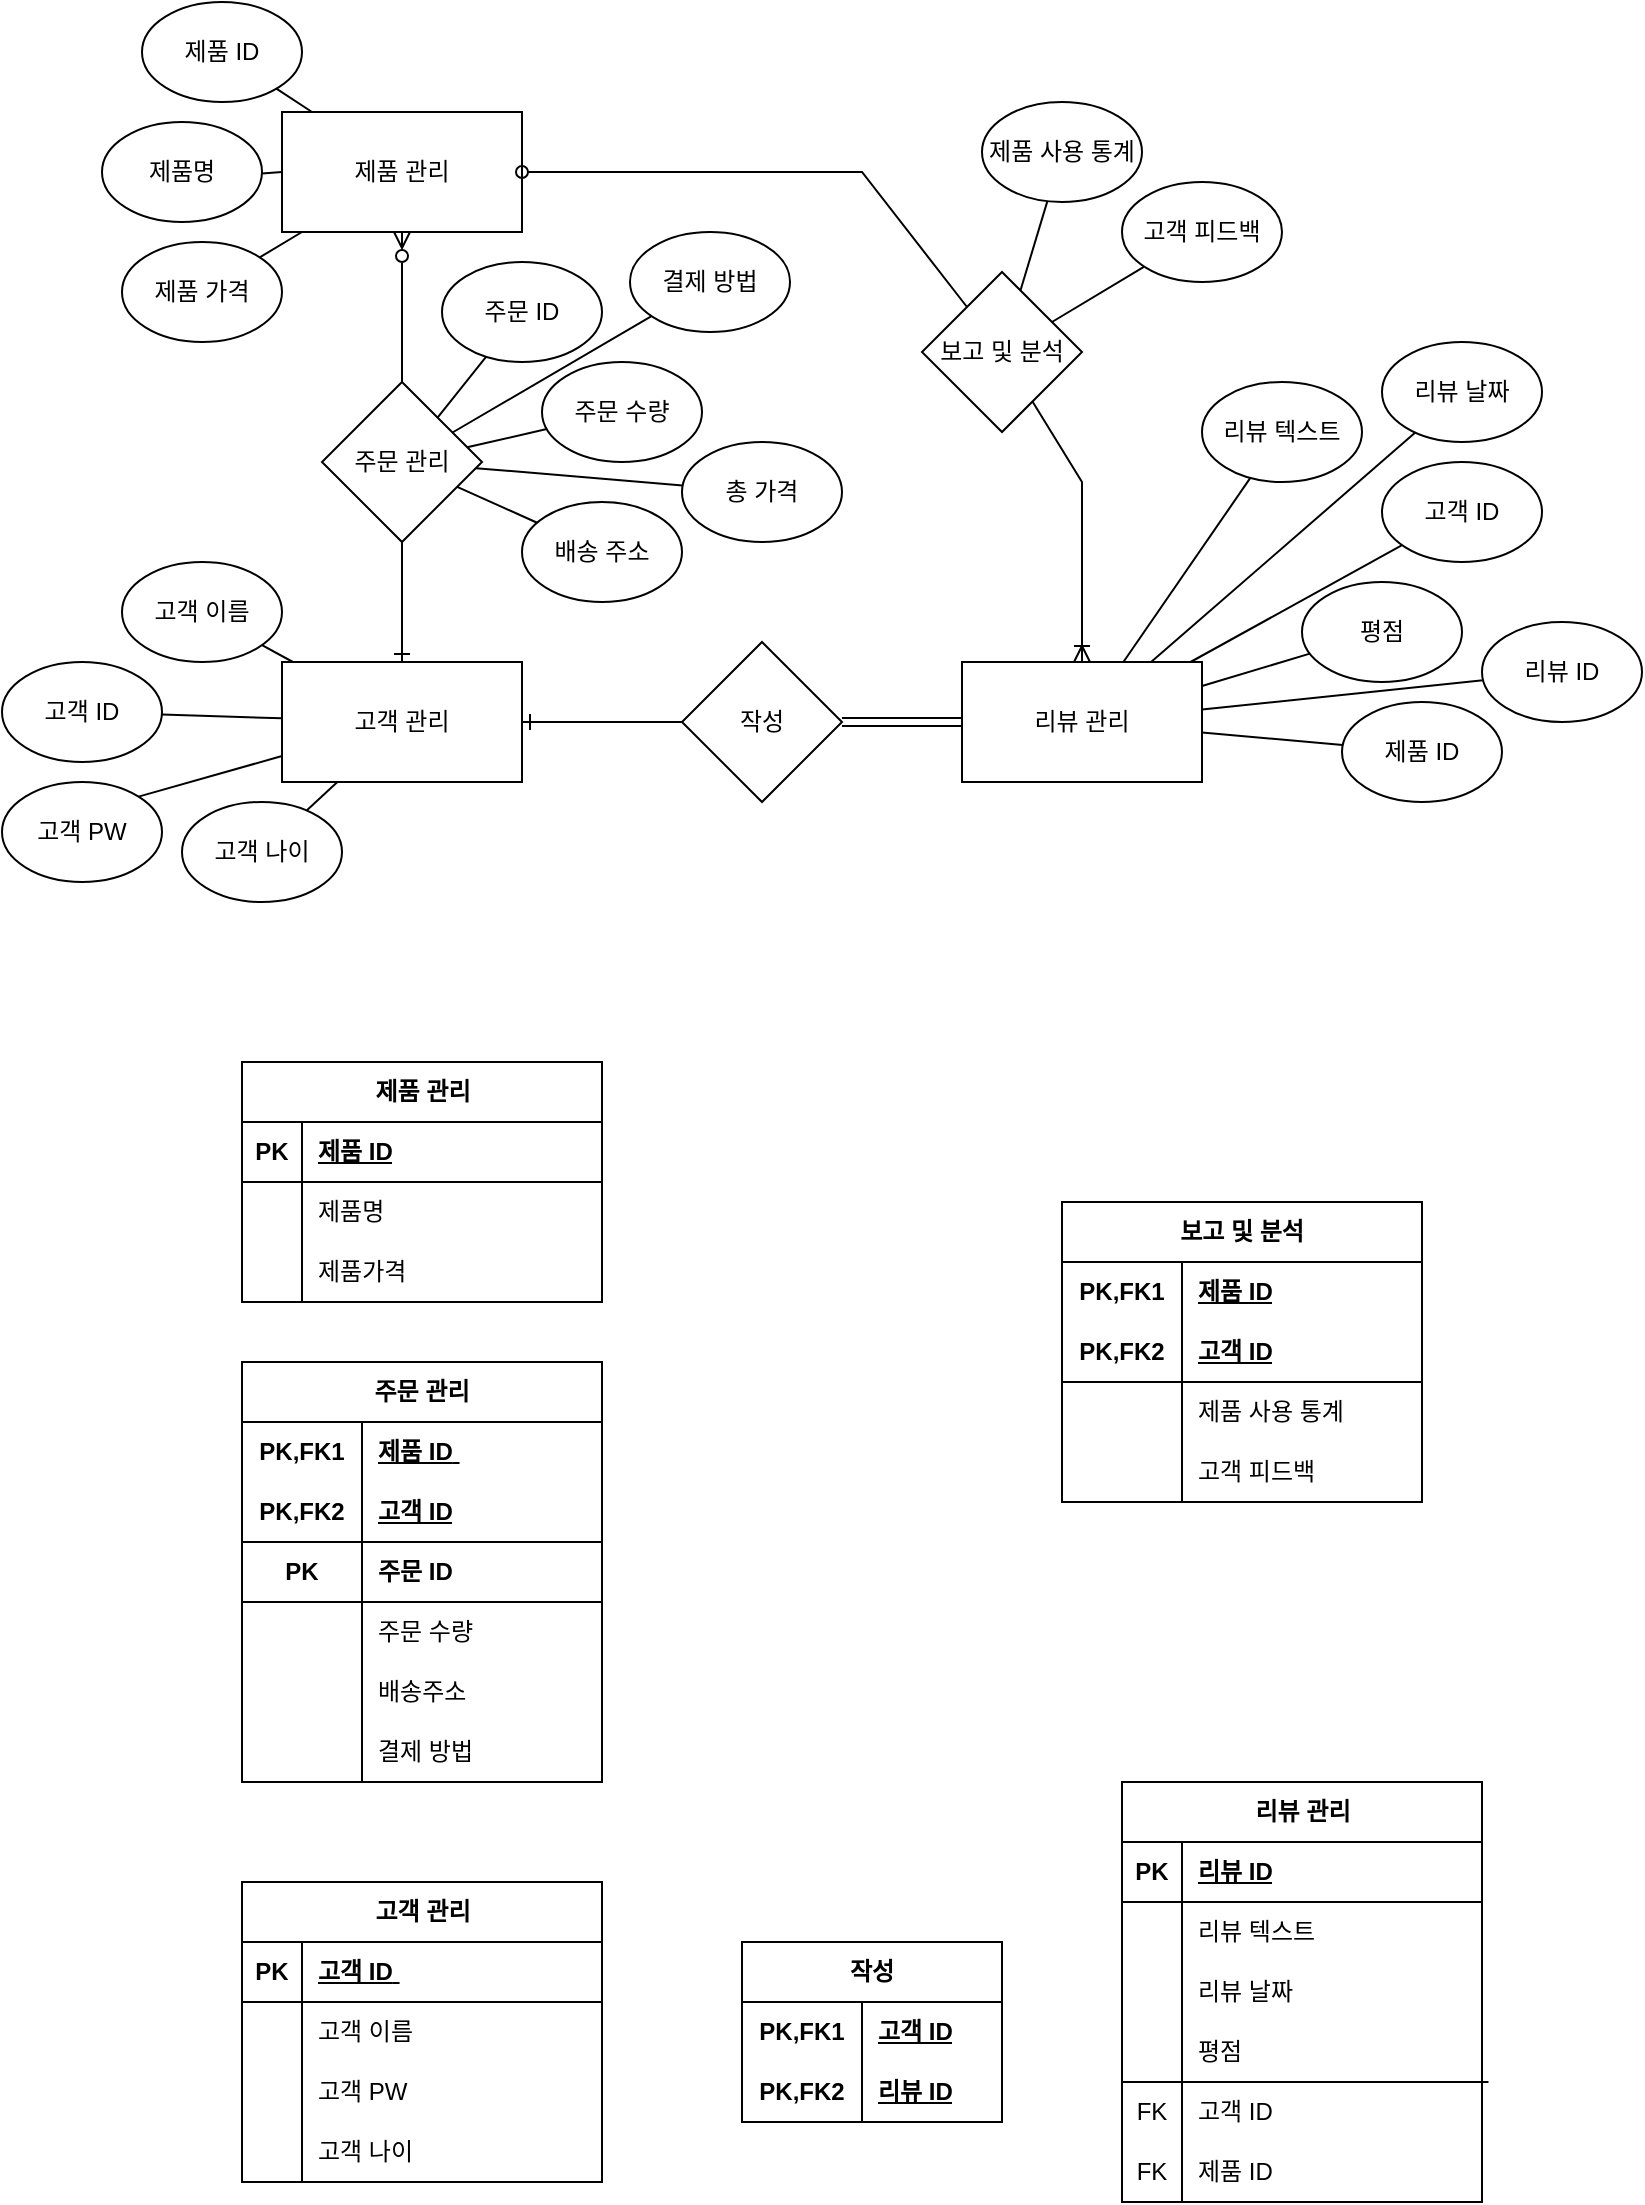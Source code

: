 <mxfile version="21.3.0" type="github">
  <diagram name="페이지-1" id="I0X-XL46i2vq7MJgRz23">
    <mxGraphModel dx="840" dy="442" grid="1" gridSize="10" guides="1" tooltips="1" connect="1" arrows="1" fold="1" page="1" pageScale="1" pageWidth="827" pageHeight="1169" math="0" shadow="0">
      <root>
        <mxCell id="0" />
        <mxCell id="1" parent="0" />
        <mxCell id="QFTJO6hWE16CWzXZC9yU-1" value="고객 관리" style="rounded=0;whiteSpace=wrap;html=1;" parent="1" vertex="1">
          <mxGeometry x="160" y="360" width="120" height="60" as="geometry" />
        </mxCell>
        <mxCell id="QFTJO6hWE16CWzXZC9yU-2" value="제품 관리" style="rounded=0;whiteSpace=wrap;html=1;" parent="1" vertex="1">
          <mxGeometry x="160" y="85" width="120" height="60" as="geometry" />
        </mxCell>
        <mxCell id="QFTJO6hWE16CWzXZC9yU-3" value="주문 관리" style="rhombus;whiteSpace=wrap;html=1;" parent="1" vertex="1">
          <mxGeometry x="180" y="220" width="80" height="80" as="geometry" />
        </mxCell>
        <mxCell id="QFTJO6hWE16CWzXZC9yU-5" value="제품 ID" style="ellipse;whiteSpace=wrap;html=1;" parent="1" vertex="1">
          <mxGeometry x="90" y="30" width="80" height="50" as="geometry" />
        </mxCell>
        <mxCell id="QFTJO6hWE16CWzXZC9yU-6" value="제품명" style="ellipse;whiteSpace=wrap;html=1;" parent="1" vertex="1">
          <mxGeometry x="70" y="90" width="80" height="50" as="geometry" />
        </mxCell>
        <mxCell id="QFTJO6hWE16CWzXZC9yU-7" value="제품 가격" style="ellipse;whiteSpace=wrap;html=1;" parent="1" vertex="1">
          <mxGeometry x="80" y="150" width="80" height="50" as="geometry" />
        </mxCell>
        <mxCell id="QFTJO6hWE16CWzXZC9yU-8" value="주문 ID" style="ellipse;whiteSpace=wrap;html=1;" parent="1" vertex="1">
          <mxGeometry x="240" y="160" width="80" height="50" as="geometry" />
        </mxCell>
        <mxCell id="QFTJO6hWE16CWzXZC9yU-9" value="주문 수량" style="ellipse;whiteSpace=wrap;html=1;" parent="1" vertex="1">
          <mxGeometry x="290" y="210" width="80" height="50" as="geometry" />
        </mxCell>
        <mxCell id="QFTJO6hWE16CWzXZC9yU-11" value="배송 주소" style="ellipse;whiteSpace=wrap;html=1;" parent="1" vertex="1">
          <mxGeometry x="280" y="280" width="80" height="50" as="geometry" />
        </mxCell>
        <mxCell id="QFTJO6hWE16CWzXZC9yU-12" value="결제 방법" style="ellipse;whiteSpace=wrap;html=1;" parent="1" vertex="1">
          <mxGeometry x="334" y="145" width="80" height="50" as="geometry" />
        </mxCell>
        <mxCell id="QFTJO6hWE16CWzXZC9yU-13" value="총 가격" style="ellipse;whiteSpace=wrap;html=1;" parent="1" vertex="1">
          <mxGeometry x="360" y="250" width="80" height="50" as="geometry" />
        </mxCell>
        <mxCell id="QFTJO6hWE16CWzXZC9yU-14" value="고객&amp;nbsp;ID" style="ellipse;whiteSpace=wrap;html=1;" parent="1" vertex="1">
          <mxGeometry x="20" y="360" width="80" height="50" as="geometry" />
        </mxCell>
        <mxCell id="QFTJO6hWE16CWzXZC9yU-15" value="고객&amp;nbsp;PW" style="ellipse;whiteSpace=wrap;html=1;" parent="1" vertex="1">
          <mxGeometry x="20" y="420" width="80" height="50" as="geometry" />
        </mxCell>
        <mxCell id="QFTJO6hWE16CWzXZC9yU-16" value="고객&amp;nbsp;이름" style="ellipse;whiteSpace=wrap;html=1;" parent="1" vertex="1">
          <mxGeometry x="80" y="310" width="80" height="50" as="geometry" />
        </mxCell>
        <mxCell id="QFTJO6hWE16CWzXZC9yU-17" value="고객&amp;nbsp;나이" style="ellipse;whiteSpace=wrap;html=1;" parent="1" vertex="1">
          <mxGeometry x="110" y="430" width="80" height="50" as="geometry" />
        </mxCell>
        <mxCell id="QFTJO6hWE16CWzXZC9yU-19" value="리뷰 관리" style="rounded=0;whiteSpace=wrap;html=1;" parent="1" vertex="1">
          <mxGeometry x="500" y="360" width="120" height="60" as="geometry" />
        </mxCell>
        <mxCell id="QFTJO6hWE16CWzXZC9yU-20" value="리뷰 ID" style="ellipse;whiteSpace=wrap;html=1;" parent="1" vertex="1">
          <mxGeometry x="760" y="340" width="80" height="50" as="geometry" />
        </mxCell>
        <mxCell id="QFTJO6hWE16CWzXZC9yU-21" value="제품 ID" style="ellipse;whiteSpace=wrap;html=1;" parent="1" vertex="1">
          <mxGeometry x="690" y="380" width="80" height="50" as="geometry" />
        </mxCell>
        <mxCell id="QFTJO6hWE16CWzXZC9yU-22" value="고객 ID" style="ellipse;whiteSpace=wrap;html=1;" parent="1" vertex="1">
          <mxGeometry x="710" y="260" width="80" height="50" as="geometry" />
        </mxCell>
        <mxCell id="QFTJO6hWE16CWzXZC9yU-23" value="평점" style="ellipse;whiteSpace=wrap;html=1;" parent="1" vertex="1">
          <mxGeometry x="670" y="320" width="80" height="50" as="geometry" />
        </mxCell>
        <mxCell id="QFTJO6hWE16CWzXZC9yU-24" value="리뷰 텍스트" style="ellipse;whiteSpace=wrap;html=1;" parent="1" vertex="1">
          <mxGeometry x="620" y="220" width="80" height="50" as="geometry" />
        </mxCell>
        <mxCell id="QFTJO6hWE16CWzXZC9yU-25" value="리뷰 날짜" style="ellipse;whiteSpace=wrap;html=1;" parent="1" vertex="1">
          <mxGeometry x="710" y="200" width="80" height="50" as="geometry" />
        </mxCell>
        <mxCell id="QFTJO6hWE16CWzXZC9yU-26" value="" style="endArrow=none;html=1;rounded=0;shape=link;" parent="1" source="QFTJO6hWE16CWzXZC9yU-27" target="QFTJO6hWE16CWzXZC9yU-19" edge="1">
          <mxGeometry width="50" height="50" relative="1" as="geometry">
            <mxPoint x="500" y="460" as="sourcePoint" />
            <mxPoint x="380" y="400" as="targetPoint" />
          </mxGeometry>
        </mxCell>
        <mxCell id="QFTJO6hWE16CWzXZC9yU-27" value="작성" style="rhombus;whiteSpace=wrap;html=1;" parent="1" vertex="1">
          <mxGeometry x="360" y="350" width="80" height="80" as="geometry" />
        </mxCell>
        <mxCell id="QFTJO6hWE16CWzXZC9yU-28" value="" style="endArrow=none;html=1;rounded=0;startArrow=ERone;startFill=0;" parent="1" source="QFTJO6hWE16CWzXZC9yU-1" target="QFTJO6hWE16CWzXZC9yU-27" edge="1">
          <mxGeometry width="50" height="50" relative="1" as="geometry">
            <mxPoint x="270" y="470" as="sourcePoint" />
            <mxPoint x="370" y="469.5" as="targetPoint" />
          </mxGeometry>
        </mxCell>
        <mxCell id="QFTJO6hWE16CWzXZC9yU-29" value="보고 및 분석" style="rhombus;whiteSpace=wrap;html=1;" parent="1" vertex="1">
          <mxGeometry x="480" y="165" width="80" height="80" as="geometry" />
        </mxCell>
        <mxCell id="QFTJO6hWE16CWzXZC9yU-30" value="" style="endArrow=ERoneToMany;html=1;rounded=0;entryX=0.5;entryY=0;entryDx=0;entryDy=0;endFill=0;" parent="1" source="QFTJO6hWE16CWzXZC9yU-29" target="QFTJO6hWE16CWzXZC9yU-19" edge="1">
          <mxGeometry width="50" height="50" relative="1" as="geometry">
            <mxPoint x="530" y="279" as="sourcePoint" />
            <mxPoint x="636" y="279" as="targetPoint" />
            <Array as="points">
              <mxPoint x="560" y="270" />
            </Array>
          </mxGeometry>
        </mxCell>
        <mxCell id="QFTJO6hWE16CWzXZC9yU-31" value="" style="endArrow=none;html=1;rounded=0;startArrow=oval;startFill=0;" parent="1" source="QFTJO6hWE16CWzXZC9yU-2" target="QFTJO6hWE16CWzXZC9yU-29" edge="1">
          <mxGeometry width="50" height="50" relative="1" as="geometry">
            <mxPoint x="310" y="150" as="sourcePoint" />
            <mxPoint x="580" y="490" as="targetPoint" />
            <Array as="points">
              <mxPoint x="450" y="115" />
            </Array>
          </mxGeometry>
        </mxCell>
        <mxCell id="QFTJO6hWE16CWzXZC9yU-32" value="" style="endArrow=none;html=1;rounded=0;startArrow=ERzeroToMany;startFill=0;" parent="1" source="QFTJO6hWE16CWzXZC9yU-2" target="QFTJO6hWE16CWzXZC9yU-3" edge="1">
          <mxGeometry width="50" height="50" relative="1" as="geometry">
            <mxPoint x="173" y="120" as="sourcePoint" />
            <mxPoint x="414" y="215" as="targetPoint" />
          </mxGeometry>
        </mxCell>
        <mxCell id="QFTJO6hWE16CWzXZC9yU-33" value="" style="endArrow=ERone;html=1;rounded=0;endFill=0;" parent="1" source="QFTJO6hWE16CWzXZC9yU-3" target="QFTJO6hWE16CWzXZC9yU-1" edge="1">
          <mxGeometry width="50" height="50" relative="1" as="geometry">
            <mxPoint x="230" y="150" as="sourcePoint" />
            <mxPoint x="230" y="290" as="targetPoint" />
          </mxGeometry>
        </mxCell>
        <mxCell id="QFTJO6hWE16CWzXZC9yU-34" value="제품 사용 통계" style="ellipse;whiteSpace=wrap;html=1;" parent="1" vertex="1">
          <mxGeometry x="510" y="80" width="80" height="50" as="geometry" />
        </mxCell>
        <mxCell id="QFTJO6hWE16CWzXZC9yU-35" value="고객 피드백" style="ellipse;whiteSpace=wrap;html=1;" parent="1" vertex="1">
          <mxGeometry x="580" y="120" width="80" height="50" as="geometry" />
        </mxCell>
        <mxCell id="QFTJO6hWE16CWzXZC9yU-37" value="" style="endArrow=none;html=1;rounded=0;" parent="1" source="QFTJO6hWE16CWzXZC9yU-5" target="QFTJO6hWE16CWzXZC9yU-2" edge="1">
          <mxGeometry width="50" height="50" relative="1" as="geometry">
            <mxPoint x="230" y="150" as="sourcePoint" />
            <mxPoint x="230" y="255" as="targetPoint" />
          </mxGeometry>
        </mxCell>
        <mxCell id="QFTJO6hWE16CWzXZC9yU-38" value="" style="endArrow=none;html=1;rounded=0;" parent="1" source="QFTJO6hWE16CWzXZC9yU-6" target="QFTJO6hWE16CWzXZC9yU-2" edge="1">
          <mxGeometry width="50" height="50" relative="1" as="geometry">
            <mxPoint x="240" y="160" as="sourcePoint" />
            <mxPoint x="240" y="265" as="targetPoint" />
          </mxGeometry>
        </mxCell>
        <mxCell id="QFTJO6hWE16CWzXZC9yU-39" value="" style="endArrow=none;html=1;rounded=0;" parent="1" source="QFTJO6hWE16CWzXZC9yU-7" target="QFTJO6hWE16CWzXZC9yU-2" edge="1">
          <mxGeometry width="50" height="50" relative="1" as="geometry">
            <mxPoint x="250" y="170" as="sourcePoint" />
            <mxPoint x="250" y="275" as="targetPoint" />
          </mxGeometry>
        </mxCell>
        <mxCell id="QFTJO6hWE16CWzXZC9yU-40" value="" style="endArrow=none;html=1;rounded=0;" parent="1" source="QFTJO6hWE16CWzXZC9yU-8" target="QFTJO6hWE16CWzXZC9yU-3" edge="1">
          <mxGeometry width="50" height="50" relative="1" as="geometry">
            <mxPoint x="260" y="180" as="sourcePoint" />
            <mxPoint x="260" y="285" as="targetPoint" />
          </mxGeometry>
        </mxCell>
        <mxCell id="QFTJO6hWE16CWzXZC9yU-41" value="" style="endArrow=none;html=1;rounded=0;" parent="1" source="QFTJO6hWE16CWzXZC9yU-9" target="QFTJO6hWE16CWzXZC9yU-3" edge="1">
          <mxGeometry width="50" height="50" relative="1" as="geometry">
            <mxPoint x="270" y="190" as="sourcePoint" />
            <mxPoint x="270" y="295" as="targetPoint" />
          </mxGeometry>
        </mxCell>
        <mxCell id="QFTJO6hWE16CWzXZC9yU-42" value="" style="endArrow=none;html=1;rounded=0;" parent="1" source="QFTJO6hWE16CWzXZC9yU-11" target="QFTJO6hWE16CWzXZC9yU-3" edge="1">
          <mxGeometry width="50" height="50" relative="1" as="geometry">
            <mxPoint x="290" y="400" as="sourcePoint" />
            <mxPoint x="280" y="305" as="targetPoint" />
          </mxGeometry>
        </mxCell>
        <mxCell id="QFTJO6hWE16CWzXZC9yU-43" value="" style="endArrow=none;html=1;rounded=0;" parent="1" source="QFTJO6hWE16CWzXZC9yU-12" target="QFTJO6hWE16CWzXZC9yU-3" edge="1">
          <mxGeometry width="50" height="50" relative="1" as="geometry">
            <mxPoint x="290" y="210" as="sourcePoint" />
            <mxPoint x="290" y="315" as="targetPoint" />
          </mxGeometry>
        </mxCell>
        <mxCell id="QFTJO6hWE16CWzXZC9yU-44" value="" style="endArrow=none;html=1;rounded=0;" parent="1" source="QFTJO6hWE16CWzXZC9yU-13" target="QFTJO6hWE16CWzXZC9yU-3" edge="1">
          <mxGeometry width="50" height="50" relative="1" as="geometry">
            <mxPoint x="300" y="220" as="sourcePoint" />
            <mxPoint x="300" y="325" as="targetPoint" />
          </mxGeometry>
        </mxCell>
        <mxCell id="QFTJO6hWE16CWzXZC9yU-45" value="" style="endArrow=none;html=1;rounded=0;" parent="1" source="QFTJO6hWE16CWzXZC9yU-1" target="QFTJO6hWE16CWzXZC9yU-16" edge="1">
          <mxGeometry width="50" height="50" relative="1" as="geometry">
            <mxPoint x="310" y="230" as="sourcePoint" />
            <mxPoint x="310" y="335" as="targetPoint" />
          </mxGeometry>
        </mxCell>
        <mxCell id="QFTJO6hWE16CWzXZC9yU-46" value="" style="endArrow=none;html=1;rounded=0;" parent="1" source="QFTJO6hWE16CWzXZC9yU-1" target="QFTJO6hWE16CWzXZC9yU-14" edge="1">
          <mxGeometry width="50" height="50" relative="1" as="geometry">
            <mxPoint x="320" y="240" as="sourcePoint" />
            <mxPoint x="320" y="345" as="targetPoint" />
          </mxGeometry>
        </mxCell>
        <mxCell id="QFTJO6hWE16CWzXZC9yU-47" value="" style="endArrow=none;html=1;rounded=0;entryX=1;entryY=0;entryDx=0;entryDy=0;" parent="1" source="QFTJO6hWE16CWzXZC9yU-1" target="QFTJO6hWE16CWzXZC9yU-15" edge="1">
          <mxGeometry width="50" height="50" relative="1" as="geometry">
            <mxPoint x="330" y="250" as="sourcePoint" />
            <mxPoint x="330" y="355" as="targetPoint" />
          </mxGeometry>
        </mxCell>
        <mxCell id="QFTJO6hWE16CWzXZC9yU-48" value="" style="endArrow=none;html=1;rounded=0;" parent="1" source="QFTJO6hWE16CWzXZC9yU-1" target="QFTJO6hWE16CWzXZC9yU-17" edge="1">
          <mxGeometry width="50" height="50" relative="1" as="geometry">
            <mxPoint x="340" y="260" as="sourcePoint" />
            <mxPoint x="340" y="365" as="targetPoint" />
          </mxGeometry>
        </mxCell>
        <mxCell id="QFTJO6hWE16CWzXZC9yU-49" value="" style="endArrow=none;html=1;rounded=0;" parent="1" source="QFTJO6hWE16CWzXZC9yU-34" target="QFTJO6hWE16CWzXZC9yU-29" edge="1">
          <mxGeometry width="50" height="50" relative="1" as="geometry">
            <mxPoint x="350" y="270" as="sourcePoint" />
            <mxPoint x="350" y="375" as="targetPoint" />
          </mxGeometry>
        </mxCell>
        <mxCell id="QFTJO6hWE16CWzXZC9yU-50" value="" style="endArrow=none;html=1;rounded=0;" parent="1" source="QFTJO6hWE16CWzXZC9yU-35" target="QFTJO6hWE16CWzXZC9yU-29" edge="1">
          <mxGeometry width="50" height="50" relative="1" as="geometry">
            <mxPoint x="360" y="280" as="sourcePoint" />
            <mxPoint x="360" y="385" as="targetPoint" />
          </mxGeometry>
        </mxCell>
        <mxCell id="QFTJO6hWE16CWzXZC9yU-51" value="" style="endArrow=none;html=1;rounded=0;" parent="1" source="QFTJO6hWE16CWzXZC9yU-19" target="QFTJO6hWE16CWzXZC9yU-24" edge="1">
          <mxGeometry width="50" height="50" relative="1" as="geometry">
            <mxPoint x="370" y="290" as="sourcePoint" />
            <mxPoint x="370" y="395" as="targetPoint" />
          </mxGeometry>
        </mxCell>
        <mxCell id="QFTJO6hWE16CWzXZC9yU-52" value="" style="endArrow=none;html=1;rounded=0;" parent="1" source="QFTJO6hWE16CWzXZC9yU-19" target="QFTJO6hWE16CWzXZC9yU-25" edge="1">
          <mxGeometry width="50" height="50" relative="1" as="geometry">
            <mxPoint x="380" y="300" as="sourcePoint" />
            <mxPoint x="380" y="405" as="targetPoint" />
          </mxGeometry>
        </mxCell>
        <mxCell id="QFTJO6hWE16CWzXZC9yU-53" value="" style="endArrow=none;html=1;rounded=0;" parent="1" source="QFTJO6hWE16CWzXZC9yU-19" target="QFTJO6hWE16CWzXZC9yU-22" edge="1">
          <mxGeometry width="50" height="50" relative="1" as="geometry">
            <mxPoint x="390" y="310" as="sourcePoint" />
            <mxPoint x="390" y="415" as="targetPoint" />
          </mxGeometry>
        </mxCell>
        <mxCell id="QFTJO6hWE16CWzXZC9yU-54" value="" style="endArrow=none;html=1;rounded=0;" parent="1" source="QFTJO6hWE16CWzXZC9yU-19" target="QFTJO6hWE16CWzXZC9yU-23" edge="1">
          <mxGeometry width="50" height="50" relative="1" as="geometry">
            <mxPoint x="630" y="470" as="sourcePoint" />
            <mxPoint x="400" y="425" as="targetPoint" />
          </mxGeometry>
        </mxCell>
        <mxCell id="QFTJO6hWE16CWzXZC9yU-55" value="" style="endArrow=none;html=1;rounded=0;" parent="1" source="QFTJO6hWE16CWzXZC9yU-19" target="QFTJO6hWE16CWzXZC9yU-21" edge="1">
          <mxGeometry width="50" height="50" relative="1" as="geometry">
            <mxPoint x="410" y="330" as="sourcePoint" />
            <mxPoint x="410" y="435" as="targetPoint" />
          </mxGeometry>
        </mxCell>
        <mxCell id="QFTJO6hWE16CWzXZC9yU-56" value="" style="endArrow=none;html=1;rounded=0;" parent="1" source="QFTJO6hWE16CWzXZC9yU-19" target="QFTJO6hWE16CWzXZC9yU-20" edge="1">
          <mxGeometry width="50" height="50" relative="1" as="geometry">
            <mxPoint x="420" y="340" as="sourcePoint" />
            <mxPoint x="420" y="445" as="targetPoint" />
          </mxGeometry>
        </mxCell>
        <mxCell id="rQgLhofHb-ZOUYhMHcdL-1" value="고객 관리" style="shape=table;startSize=30;container=1;collapsible=1;childLayout=tableLayout;fixedRows=1;rowLines=0;fontStyle=1;align=center;resizeLast=1;html=1;" vertex="1" parent="1">
          <mxGeometry x="140" y="970" width="180" height="150" as="geometry" />
        </mxCell>
        <mxCell id="rQgLhofHb-ZOUYhMHcdL-2" value="" style="shape=tableRow;horizontal=0;startSize=0;swimlaneHead=0;swimlaneBody=0;fillColor=none;collapsible=0;dropTarget=0;points=[[0,0.5],[1,0.5]];portConstraint=eastwest;top=0;left=0;right=0;bottom=1;" vertex="1" parent="rQgLhofHb-ZOUYhMHcdL-1">
          <mxGeometry y="30" width="180" height="30" as="geometry" />
        </mxCell>
        <mxCell id="rQgLhofHb-ZOUYhMHcdL-3" value="PK" style="shape=partialRectangle;connectable=0;fillColor=none;top=0;left=0;bottom=0;right=0;fontStyle=1;overflow=hidden;whiteSpace=wrap;html=1;" vertex="1" parent="rQgLhofHb-ZOUYhMHcdL-2">
          <mxGeometry width="30" height="30" as="geometry">
            <mxRectangle width="30" height="30" as="alternateBounds" />
          </mxGeometry>
        </mxCell>
        <mxCell id="rQgLhofHb-ZOUYhMHcdL-4" value="고객 ID&lt;span style=&quot;white-space: pre;&quot;&gt;	&lt;/span&gt;" style="shape=partialRectangle;connectable=0;fillColor=none;top=0;left=0;bottom=0;right=0;align=left;spacingLeft=6;fontStyle=5;overflow=hidden;whiteSpace=wrap;html=1;" vertex="1" parent="rQgLhofHb-ZOUYhMHcdL-2">
          <mxGeometry x="30" width="150" height="30" as="geometry">
            <mxRectangle width="150" height="30" as="alternateBounds" />
          </mxGeometry>
        </mxCell>
        <mxCell id="rQgLhofHb-ZOUYhMHcdL-5" value="" style="shape=tableRow;horizontal=0;startSize=0;swimlaneHead=0;swimlaneBody=0;fillColor=none;collapsible=0;dropTarget=0;points=[[0,0.5],[1,0.5]];portConstraint=eastwest;top=0;left=0;right=0;bottom=0;" vertex="1" parent="rQgLhofHb-ZOUYhMHcdL-1">
          <mxGeometry y="60" width="180" height="30" as="geometry" />
        </mxCell>
        <mxCell id="rQgLhofHb-ZOUYhMHcdL-6" value="" style="shape=partialRectangle;connectable=0;fillColor=none;top=0;left=0;bottom=0;right=0;editable=1;overflow=hidden;whiteSpace=wrap;html=1;" vertex="1" parent="rQgLhofHb-ZOUYhMHcdL-5">
          <mxGeometry width="30" height="30" as="geometry">
            <mxRectangle width="30" height="30" as="alternateBounds" />
          </mxGeometry>
        </mxCell>
        <mxCell id="rQgLhofHb-ZOUYhMHcdL-7" value="고객 이름&lt;span style=&quot;white-space: pre;&quot;&gt;	&lt;/span&gt;" style="shape=partialRectangle;connectable=0;fillColor=none;top=0;left=0;bottom=0;right=0;align=left;spacingLeft=6;overflow=hidden;whiteSpace=wrap;html=1;" vertex="1" parent="rQgLhofHb-ZOUYhMHcdL-5">
          <mxGeometry x="30" width="150" height="30" as="geometry">
            <mxRectangle width="150" height="30" as="alternateBounds" />
          </mxGeometry>
        </mxCell>
        <mxCell id="rQgLhofHb-ZOUYhMHcdL-8" value="" style="shape=tableRow;horizontal=0;startSize=0;swimlaneHead=0;swimlaneBody=0;fillColor=none;collapsible=0;dropTarget=0;points=[[0,0.5],[1,0.5]];portConstraint=eastwest;top=0;left=0;right=0;bottom=0;" vertex="1" parent="rQgLhofHb-ZOUYhMHcdL-1">
          <mxGeometry y="90" width="180" height="30" as="geometry" />
        </mxCell>
        <mxCell id="rQgLhofHb-ZOUYhMHcdL-9" value="" style="shape=partialRectangle;connectable=0;fillColor=none;top=0;left=0;bottom=0;right=0;editable=1;overflow=hidden;whiteSpace=wrap;html=1;" vertex="1" parent="rQgLhofHb-ZOUYhMHcdL-8">
          <mxGeometry width="30" height="30" as="geometry">
            <mxRectangle width="30" height="30" as="alternateBounds" />
          </mxGeometry>
        </mxCell>
        <mxCell id="rQgLhofHb-ZOUYhMHcdL-10" value="고객 PW" style="shape=partialRectangle;connectable=0;fillColor=none;top=0;left=0;bottom=0;right=0;align=left;spacingLeft=6;overflow=hidden;whiteSpace=wrap;html=1;" vertex="1" parent="rQgLhofHb-ZOUYhMHcdL-8">
          <mxGeometry x="30" width="150" height="30" as="geometry">
            <mxRectangle width="150" height="30" as="alternateBounds" />
          </mxGeometry>
        </mxCell>
        <mxCell id="rQgLhofHb-ZOUYhMHcdL-11" value="" style="shape=tableRow;horizontal=0;startSize=0;swimlaneHead=0;swimlaneBody=0;fillColor=none;collapsible=0;dropTarget=0;points=[[0,0.5],[1,0.5]];portConstraint=eastwest;top=0;left=0;right=0;bottom=0;" vertex="1" parent="rQgLhofHb-ZOUYhMHcdL-1">
          <mxGeometry y="120" width="180" height="30" as="geometry" />
        </mxCell>
        <mxCell id="rQgLhofHb-ZOUYhMHcdL-12" value="" style="shape=partialRectangle;connectable=0;fillColor=none;top=0;left=0;bottom=0;right=0;editable=1;overflow=hidden;whiteSpace=wrap;html=1;" vertex="1" parent="rQgLhofHb-ZOUYhMHcdL-11">
          <mxGeometry width="30" height="30" as="geometry">
            <mxRectangle width="30" height="30" as="alternateBounds" />
          </mxGeometry>
        </mxCell>
        <mxCell id="rQgLhofHb-ZOUYhMHcdL-13" value="고객 나이" style="shape=partialRectangle;connectable=0;fillColor=none;top=0;left=0;bottom=0;right=0;align=left;spacingLeft=6;overflow=hidden;whiteSpace=wrap;html=1;" vertex="1" parent="rQgLhofHb-ZOUYhMHcdL-11">
          <mxGeometry x="30" width="150" height="30" as="geometry">
            <mxRectangle width="150" height="30" as="alternateBounds" />
          </mxGeometry>
        </mxCell>
        <mxCell id="rQgLhofHb-ZOUYhMHcdL-14" value="제품 관리" style="shape=table;startSize=30;container=1;collapsible=1;childLayout=tableLayout;fixedRows=1;rowLines=0;fontStyle=1;align=center;resizeLast=1;html=1;" vertex="1" parent="1">
          <mxGeometry x="140" y="560" width="180" height="120" as="geometry" />
        </mxCell>
        <mxCell id="rQgLhofHb-ZOUYhMHcdL-15" value="" style="shape=tableRow;horizontal=0;startSize=0;swimlaneHead=0;swimlaneBody=0;fillColor=none;collapsible=0;dropTarget=0;points=[[0,0.5],[1,0.5]];portConstraint=eastwest;top=0;left=0;right=0;bottom=1;" vertex="1" parent="rQgLhofHb-ZOUYhMHcdL-14">
          <mxGeometry y="30" width="180" height="30" as="geometry" />
        </mxCell>
        <mxCell id="rQgLhofHb-ZOUYhMHcdL-16" value="PK" style="shape=partialRectangle;connectable=0;fillColor=none;top=0;left=0;bottom=0;right=0;fontStyle=1;overflow=hidden;whiteSpace=wrap;html=1;" vertex="1" parent="rQgLhofHb-ZOUYhMHcdL-15">
          <mxGeometry width="30" height="30" as="geometry">
            <mxRectangle width="30" height="30" as="alternateBounds" />
          </mxGeometry>
        </mxCell>
        <mxCell id="rQgLhofHb-ZOUYhMHcdL-17" value="제품 ID" style="shape=partialRectangle;connectable=0;fillColor=none;top=0;left=0;bottom=0;right=0;align=left;spacingLeft=6;fontStyle=5;overflow=hidden;whiteSpace=wrap;html=1;" vertex="1" parent="rQgLhofHb-ZOUYhMHcdL-15">
          <mxGeometry x="30" width="150" height="30" as="geometry">
            <mxRectangle width="150" height="30" as="alternateBounds" />
          </mxGeometry>
        </mxCell>
        <mxCell id="rQgLhofHb-ZOUYhMHcdL-18" value="" style="shape=tableRow;horizontal=0;startSize=0;swimlaneHead=0;swimlaneBody=0;fillColor=none;collapsible=0;dropTarget=0;points=[[0,0.5],[1,0.5]];portConstraint=eastwest;top=0;left=0;right=0;bottom=0;" vertex="1" parent="rQgLhofHb-ZOUYhMHcdL-14">
          <mxGeometry y="60" width="180" height="30" as="geometry" />
        </mxCell>
        <mxCell id="rQgLhofHb-ZOUYhMHcdL-19" value="" style="shape=partialRectangle;connectable=0;fillColor=none;top=0;left=0;bottom=0;right=0;editable=1;overflow=hidden;whiteSpace=wrap;html=1;" vertex="1" parent="rQgLhofHb-ZOUYhMHcdL-18">
          <mxGeometry width="30" height="30" as="geometry">
            <mxRectangle width="30" height="30" as="alternateBounds" />
          </mxGeometry>
        </mxCell>
        <mxCell id="rQgLhofHb-ZOUYhMHcdL-20" value="제품명" style="shape=partialRectangle;connectable=0;fillColor=none;top=0;left=0;bottom=0;right=0;align=left;spacingLeft=6;overflow=hidden;whiteSpace=wrap;html=1;" vertex="1" parent="rQgLhofHb-ZOUYhMHcdL-18">
          <mxGeometry x="30" width="150" height="30" as="geometry">
            <mxRectangle width="150" height="30" as="alternateBounds" />
          </mxGeometry>
        </mxCell>
        <mxCell id="rQgLhofHb-ZOUYhMHcdL-21" value="" style="shape=tableRow;horizontal=0;startSize=0;swimlaneHead=0;swimlaneBody=0;fillColor=none;collapsible=0;dropTarget=0;points=[[0,0.5],[1,0.5]];portConstraint=eastwest;top=0;left=0;right=0;bottom=0;" vertex="1" parent="rQgLhofHb-ZOUYhMHcdL-14">
          <mxGeometry y="90" width="180" height="30" as="geometry" />
        </mxCell>
        <mxCell id="rQgLhofHb-ZOUYhMHcdL-22" value="" style="shape=partialRectangle;connectable=0;fillColor=none;top=0;left=0;bottom=0;right=0;editable=1;overflow=hidden;whiteSpace=wrap;html=1;" vertex="1" parent="rQgLhofHb-ZOUYhMHcdL-21">
          <mxGeometry width="30" height="30" as="geometry">
            <mxRectangle width="30" height="30" as="alternateBounds" />
          </mxGeometry>
        </mxCell>
        <mxCell id="rQgLhofHb-ZOUYhMHcdL-23" value="제품가격" style="shape=partialRectangle;connectable=0;fillColor=none;top=0;left=0;bottom=0;right=0;align=left;spacingLeft=6;overflow=hidden;whiteSpace=wrap;html=1;" vertex="1" parent="rQgLhofHb-ZOUYhMHcdL-21">
          <mxGeometry x="30" width="150" height="30" as="geometry">
            <mxRectangle width="150" height="30" as="alternateBounds" />
          </mxGeometry>
        </mxCell>
        <mxCell id="rQgLhofHb-ZOUYhMHcdL-95" value="리뷰 관리" style="shape=table;startSize=30;container=1;collapsible=1;childLayout=tableLayout;fixedRows=1;rowLines=0;fontStyle=1;align=center;resizeLast=1;html=1;" vertex="1" parent="1">
          <mxGeometry x="580" y="920" width="180" height="210" as="geometry" />
        </mxCell>
        <mxCell id="rQgLhofHb-ZOUYhMHcdL-96" value="" style="shape=tableRow;horizontal=0;startSize=0;swimlaneHead=0;swimlaneBody=0;fillColor=none;collapsible=0;dropTarget=0;points=[[0,0.5],[1,0.5]];portConstraint=eastwest;top=0;left=0;right=0;bottom=1;" vertex="1" parent="rQgLhofHb-ZOUYhMHcdL-95">
          <mxGeometry y="30" width="180" height="30" as="geometry" />
        </mxCell>
        <mxCell id="rQgLhofHb-ZOUYhMHcdL-97" value="PK" style="shape=partialRectangle;connectable=0;fillColor=none;top=0;left=0;bottom=0;right=0;fontStyle=1;overflow=hidden;whiteSpace=wrap;html=1;" vertex="1" parent="rQgLhofHb-ZOUYhMHcdL-96">
          <mxGeometry width="30" height="30" as="geometry">
            <mxRectangle width="30" height="30" as="alternateBounds" />
          </mxGeometry>
        </mxCell>
        <mxCell id="rQgLhofHb-ZOUYhMHcdL-98" value="리뷰 ID" style="shape=partialRectangle;connectable=0;fillColor=none;top=0;left=0;bottom=0;right=0;align=left;spacingLeft=6;fontStyle=5;overflow=hidden;whiteSpace=wrap;html=1;" vertex="1" parent="rQgLhofHb-ZOUYhMHcdL-96">
          <mxGeometry x="30" width="150" height="30" as="geometry">
            <mxRectangle width="150" height="30" as="alternateBounds" />
          </mxGeometry>
        </mxCell>
        <mxCell id="rQgLhofHb-ZOUYhMHcdL-99" value="" style="shape=tableRow;horizontal=0;startSize=0;swimlaneHead=0;swimlaneBody=0;fillColor=none;collapsible=0;dropTarget=0;points=[[0,0.5],[1,0.5]];portConstraint=eastwest;top=0;left=0;right=0;bottom=0;" vertex="1" parent="rQgLhofHb-ZOUYhMHcdL-95">
          <mxGeometry y="60" width="180" height="30" as="geometry" />
        </mxCell>
        <mxCell id="rQgLhofHb-ZOUYhMHcdL-100" value="" style="shape=partialRectangle;connectable=0;fillColor=none;top=0;left=0;bottom=0;right=0;editable=1;overflow=hidden;whiteSpace=wrap;html=1;" vertex="1" parent="rQgLhofHb-ZOUYhMHcdL-99">
          <mxGeometry width="30" height="30" as="geometry">
            <mxRectangle width="30" height="30" as="alternateBounds" />
          </mxGeometry>
        </mxCell>
        <mxCell id="rQgLhofHb-ZOUYhMHcdL-101" value="리뷰 텍스트" style="shape=partialRectangle;connectable=0;fillColor=none;top=0;left=0;bottom=0;right=0;align=left;spacingLeft=6;overflow=hidden;whiteSpace=wrap;html=1;" vertex="1" parent="rQgLhofHb-ZOUYhMHcdL-99">
          <mxGeometry x="30" width="150" height="30" as="geometry">
            <mxRectangle width="150" height="30" as="alternateBounds" />
          </mxGeometry>
        </mxCell>
        <mxCell id="rQgLhofHb-ZOUYhMHcdL-102" value="" style="shape=tableRow;horizontal=0;startSize=0;swimlaneHead=0;swimlaneBody=0;fillColor=none;collapsible=0;dropTarget=0;points=[[0,0.5],[1,0.5]];portConstraint=eastwest;top=0;left=0;right=0;bottom=0;" vertex="1" parent="rQgLhofHb-ZOUYhMHcdL-95">
          <mxGeometry y="90" width="180" height="30" as="geometry" />
        </mxCell>
        <mxCell id="rQgLhofHb-ZOUYhMHcdL-103" value="" style="shape=partialRectangle;connectable=0;fillColor=none;top=0;left=0;bottom=0;right=0;editable=1;overflow=hidden;whiteSpace=wrap;html=1;" vertex="1" parent="rQgLhofHb-ZOUYhMHcdL-102">
          <mxGeometry width="30" height="30" as="geometry">
            <mxRectangle width="30" height="30" as="alternateBounds" />
          </mxGeometry>
        </mxCell>
        <mxCell id="rQgLhofHb-ZOUYhMHcdL-104" value="리뷰 날짜" style="shape=partialRectangle;connectable=0;fillColor=none;top=0;left=0;bottom=0;right=0;align=left;spacingLeft=6;overflow=hidden;whiteSpace=wrap;html=1;" vertex="1" parent="rQgLhofHb-ZOUYhMHcdL-102">
          <mxGeometry x="30" width="150" height="30" as="geometry">
            <mxRectangle width="150" height="30" as="alternateBounds" />
          </mxGeometry>
        </mxCell>
        <mxCell id="rQgLhofHb-ZOUYhMHcdL-105" value="" style="shape=tableRow;horizontal=0;startSize=0;swimlaneHead=0;swimlaneBody=0;fillColor=none;collapsible=0;dropTarget=0;points=[[0,0.5],[1,0.5]];portConstraint=eastwest;top=0;left=0;right=0;bottom=0;" vertex="1" parent="rQgLhofHb-ZOUYhMHcdL-95">
          <mxGeometry y="120" width="180" height="30" as="geometry" />
        </mxCell>
        <mxCell id="rQgLhofHb-ZOUYhMHcdL-106" value="" style="shape=partialRectangle;connectable=0;fillColor=none;top=0;left=0;bottom=0;right=0;editable=1;overflow=hidden;whiteSpace=wrap;html=1;" vertex="1" parent="rQgLhofHb-ZOUYhMHcdL-105">
          <mxGeometry width="30" height="30" as="geometry">
            <mxRectangle width="30" height="30" as="alternateBounds" />
          </mxGeometry>
        </mxCell>
        <mxCell id="rQgLhofHb-ZOUYhMHcdL-107" value="평점" style="shape=partialRectangle;connectable=0;fillColor=none;top=0;left=0;bottom=0;right=0;align=left;spacingLeft=6;overflow=hidden;whiteSpace=wrap;html=1;" vertex="1" parent="rQgLhofHb-ZOUYhMHcdL-105">
          <mxGeometry x="30" width="150" height="30" as="geometry">
            <mxRectangle width="150" height="30" as="alternateBounds" />
          </mxGeometry>
        </mxCell>
        <mxCell id="rQgLhofHb-ZOUYhMHcdL-159" value="" style="shape=tableRow;horizontal=0;startSize=0;swimlaneHead=0;swimlaneBody=0;fillColor=none;collapsible=0;dropTarget=0;points=[[0,0.5],[1,0.5]];portConstraint=eastwest;top=0;left=0;right=0;bottom=0;" vertex="1" parent="rQgLhofHb-ZOUYhMHcdL-95">
          <mxGeometry y="150" width="180" height="30" as="geometry" />
        </mxCell>
        <mxCell id="rQgLhofHb-ZOUYhMHcdL-160" value="FK" style="shape=partialRectangle;connectable=0;fillColor=none;top=0;left=0;bottom=0;right=0;editable=1;overflow=hidden;whiteSpace=wrap;html=1;" vertex="1" parent="rQgLhofHb-ZOUYhMHcdL-159">
          <mxGeometry width="30" height="30" as="geometry">
            <mxRectangle width="30" height="30" as="alternateBounds" />
          </mxGeometry>
        </mxCell>
        <mxCell id="rQgLhofHb-ZOUYhMHcdL-161" value="고객 ID" style="shape=partialRectangle;connectable=0;fillColor=none;top=0;left=0;bottom=0;right=0;align=left;spacingLeft=6;overflow=hidden;whiteSpace=wrap;html=1;" vertex="1" parent="rQgLhofHb-ZOUYhMHcdL-159">
          <mxGeometry x="30" width="150" height="30" as="geometry">
            <mxRectangle width="150" height="30" as="alternateBounds" />
          </mxGeometry>
        </mxCell>
        <mxCell id="rQgLhofHb-ZOUYhMHcdL-167" value="" style="shape=tableRow;horizontal=0;startSize=0;swimlaneHead=0;swimlaneBody=0;fillColor=none;collapsible=0;dropTarget=0;points=[[0,0.5],[1,0.5]];portConstraint=eastwest;top=0;left=0;right=0;bottom=0;" vertex="1" parent="rQgLhofHb-ZOUYhMHcdL-95">
          <mxGeometry y="180" width="180" height="30" as="geometry" />
        </mxCell>
        <mxCell id="rQgLhofHb-ZOUYhMHcdL-168" value="FK" style="shape=partialRectangle;connectable=0;fillColor=none;top=0;left=0;bottom=0;right=0;editable=1;overflow=hidden;whiteSpace=wrap;html=1;" vertex="1" parent="rQgLhofHb-ZOUYhMHcdL-167">
          <mxGeometry width="30" height="30" as="geometry">
            <mxRectangle width="30" height="30" as="alternateBounds" />
          </mxGeometry>
        </mxCell>
        <mxCell id="rQgLhofHb-ZOUYhMHcdL-169" value="제품 ID" style="shape=partialRectangle;connectable=0;fillColor=none;top=0;left=0;bottom=0;right=0;align=left;spacingLeft=6;overflow=hidden;whiteSpace=wrap;html=1;" vertex="1" parent="rQgLhofHb-ZOUYhMHcdL-167">
          <mxGeometry x="30" width="150" height="30" as="geometry">
            <mxRectangle width="150" height="30" as="alternateBounds" />
          </mxGeometry>
        </mxCell>
        <mxCell id="rQgLhofHb-ZOUYhMHcdL-133" value="주문 관리" style="shape=table;startSize=30;container=1;collapsible=1;childLayout=tableLayout;fixedRows=1;rowLines=0;fontStyle=1;align=center;resizeLast=1;html=1;whiteSpace=wrap;" vertex="1" parent="1">
          <mxGeometry x="140" y="710" width="180" height="210" as="geometry" />
        </mxCell>
        <mxCell id="rQgLhofHb-ZOUYhMHcdL-134" value="" style="shape=tableRow;horizontal=0;startSize=0;swimlaneHead=0;swimlaneBody=0;fillColor=none;collapsible=0;dropTarget=0;points=[[0,0.5],[1,0.5]];portConstraint=eastwest;top=0;left=0;right=0;bottom=0;html=1;" vertex="1" parent="rQgLhofHb-ZOUYhMHcdL-133">
          <mxGeometry y="30" width="180" height="30" as="geometry" />
        </mxCell>
        <mxCell id="rQgLhofHb-ZOUYhMHcdL-135" value="PK,FK1" style="shape=partialRectangle;connectable=0;fillColor=none;top=0;left=0;bottom=0;right=0;fontStyle=1;overflow=hidden;html=1;whiteSpace=wrap;" vertex="1" parent="rQgLhofHb-ZOUYhMHcdL-134">
          <mxGeometry width="60" height="30" as="geometry">
            <mxRectangle width="60" height="30" as="alternateBounds" />
          </mxGeometry>
        </mxCell>
        <mxCell id="rQgLhofHb-ZOUYhMHcdL-136" value="제품 ID&lt;span style=&quot;white-space: pre;&quot;&gt;	&lt;/span&gt;" style="shape=partialRectangle;connectable=0;fillColor=none;top=0;left=0;bottom=0;right=0;align=left;spacingLeft=6;fontStyle=5;overflow=hidden;html=1;whiteSpace=wrap;" vertex="1" parent="rQgLhofHb-ZOUYhMHcdL-134">
          <mxGeometry x="60" width="120" height="30" as="geometry">
            <mxRectangle width="120" height="30" as="alternateBounds" />
          </mxGeometry>
        </mxCell>
        <mxCell id="rQgLhofHb-ZOUYhMHcdL-137" value="" style="shape=tableRow;horizontal=0;startSize=0;swimlaneHead=0;swimlaneBody=0;fillColor=none;collapsible=0;dropTarget=0;points=[[0,0.5],[1,0.5]];portConstraint=eastwest;top=0;left=0;right=0;bottom=1;html=1;" vertex="1" parent="rQgLhofHb-ZOUYhMHcdL-133">
          <mxGeometry y="60" width="180" height="30" as="geometry" />
        </mxCell>
        <mxCell id="rQgLhofHb-ZOUYhMHcdL-138" value="PK,FK2" style="shape=partialRectangle;connectable=0;fillColor=none;top=0;left=0;bottom=0;right=0;fontStyle=1;overflow=hidden;html=1;whiteSpace=wrap;" vertex="1" parent="rQgLhofHb-ZOUYhMHcdL-137">
          <mxGeometry width="60" height="30" as="geometry">
            <mxRectangle width="60" height="30" as="alternateBounds" />
          </mxGeometry>
        </mxCell>
        <mxCell id="rQgLhofHb-ZOUYhMHcdL-139" value="고객 ID" style="shape=partialRectangle;connectable=0;fillColor=none;top=0;left=0;bottom=0;right=0;align=left;spacingLeft=6;fontStyle=5;overflow=hidden;html=1;whiteSpace=wrap;" vertex="1" parent="rQgLhofHb-ZOUYhMHcdL-137">
          <mxGeometry x="60" width="120" height="30" as="geometry">
            <mxRectangle width="120" height="30" as="alternateBounds" />
          </mxGeometry>
        </mxCell>
        <mxCell id="rQgLhofHb-ZOUYhMHcdL-140" value="" style="shape=tableRow;horizontal=0;startSize=0;swimlaneHead=0;swimlaneBody=0;fillColor=none;collapsible=0;dropTarget=0;points=[[0,0.5],[1,0.5]];portConstraint=eastwest;top=0;left=0;right=0;bottom=0;html=1;swimlaneLine=1;swimlaneFillColor=default;" vertex="1" parent="rQgLhofHb-ZOUYhMHcdL-133">
          <mxGeometry y="90" width="180" height="30" as="geometry" />
        </mxCell>
        <mxCell id="rQgLhofHb-ZOUYhMHcdL-141" value="&lt;b&gt;PK&lt;/b&gt;" style="shape=partialRectangle;connectable=0;fillColor=none;top=0;left=0;bottom=0;right=0;editable=1;overflow=hidden;html=1;whiteSpace=wrap;" vertex="1" parent="rQgLhofHb-ZOUYhMHcdL-140">
          <mxGeometry width="60" height="30" as="geometry">
            <mxRectangle width="60" height="30" as="alternateBounds" />
          </mxGeometry>
        </mxCell>
        <mxCell id="rQgLhofHb-ZOUYhMHcdL-142" value="&lt;b&gt;주문 ID&lt;/b&gt;" style="shape=partialRectangle;connectable=0;fillColor=none;top=0;left=0;bottom=0;right=0;align=left;spacingLeft=6;overflow=hidden;html=1;whiteSpace=wrap;" vertex="1" parent="rQgLhofHb-ZOUYhMHcdL-140">
          <mxGeometry x="60" width="120" height="30" as="geometry">
            <mxRectangle width="120" height="30" as="alternateBounds" />
          </mxGeometry>
        </mxCell>
        <mxCell id="rQgLhofHb-ZOUYhMHcdL-143" value="" style="shape=tableRow;horizontal=0;startSize=0;swimlaneHead=0;swimlaneBody=0;fillColor=none;collapsible=0;dropTarget=0;points=[[0,0.5],[1,0.5]];portConstraint=eastwest;top=0;left=0;right=0;bottom=0;html=1;" vertex="1" parent="rQgLhofHb-ZOUYhMHcdL-133">
          <mxGeometry y="120" width="180" height="30" as="geometry" />
        </mxCell>
        <mxCell id="rQgLhofHb-ZOUYhMHcdL-144" value="" style="shape=partialRectangle;connectable=0;fillColor=none;top=0;left=0;bottom=0;right=0;editable=1;overflow=hidden;html=1;whiteSpace=wrap;" vertex="1" parent="rQgLhofHb-ZOUYhMHcdL-143">
          <mxGeometry width="60" height="30" as="geometry">
            <mxRectangle width="60" height="30" as="alternateBounds" />
          </mxGeometry>
        </mxCell>
        <mxCell id="rQgLhofHb-ZOUYhMHcdL-145" value="주문 수량" style="shape=partialRectangle;connectable=0;fillColor=none;top=0;left=0;bottom=0;right=0;align=left;spacingLeft=6;overflow=hidden;html=1;whiteSpace=wrap;" vertex="1" parent="rQgLhofHb-ZOUYhMHcdL-143">
          <mxGeometry x="60" width="120" height="30" as="geometry">
            <mxRectangle width="120" height="30" as="alternateBounds" />
          </mxGeometry>
        </mxCell>
        <mxCell id="rQgLhofHb-ZOUYhMHcdL-146" value="" style="shape=tableRow;horizontal=0;startSize=0;swimlaneHead=0;swimlaneBody=0;fillColor=none;collapsible=0;dropTarget=0;points=[[0,0.5],[1,0.5]];portConstraint=eastwest;top=0;left=0;right=0;bottom=0;html=1;" vertex="1" parent="rQgLhofHb-ZOUYhMHcdL-133">
          <mxGeometry y="150" width="180" height="30" as="geometry" />
        </mxCell>
        <mxCell id="rQgLhofHb-ZOUYhMHcdL-147" value="" style="shape=partialRectangle;connectable=0;fillColor=none;top=0;left=0;bottom=0;right=0;editable=1;overflow=hidden;html=1;whiteSpace=wrap;" vertex="1" parent="rQgLhofHb-ZOUYhMHcdL-146">
          <mxGeometry width="60" height="30" as="geometry">
            <mxRectangle width="60" height="30" as="alternateBounds" />
          </mxGeometry>
        </mxCell>
        <mxCell id="rQgLhofHb-ZOUYhMHcdL-148" value="배송주소" style="shape=partialRectangle;connectable=0;fillColor=none;top=0;left=0;bottom=0;right=0;align=left;spacingLeft=6;overflow=hidden;html=1;whiteSpace=wrap;" vertex="1" parent="rQgLhofHb-ZOUYhMHcdL-146">
          <mxGeometry x="60" width="120" height="30" as="geometry">
            <mxRectangle width="120" height="30" as="alternateBounds" />
          </mxGeometry>
        </mxCell>
        <mxCell id="rQgLhofHb-ZOUYhMHcdL-149" value="" style="shape=tableRow;horizontal=0;startSize=0;swimlaneHead=0;swimlaneBody=0;fillColor=none;collapsible=0;dropTarget=0;points=[[0,0.5],[1,0.5]];portConstraint=eastwest;top=0;left=0;right=0;bottom=0;html=1;" vertex="1" parent="rQgLhofHb-ZOUYhMHcdL-133">
          <mxGeometry y="180" width="180" height="30" as="geometry" />
        </mxCell>
        <mxCell id="rQgLhofHb-ZOUYhMHcdL-150" value="" style="shape=partialRectangle;connectable=0;fillColor=none;top=0;left=0;bottom=0;right=0;editable=1;overflow=hidden;html=1;whiteSpace=wrap;" vertex="1" parent="rQgLhofHb-ZOUYhMHcdL-149">
          <mxGeometry width="60" height="30" as="geometry">
            <mxRectangle width="60" height="30" as="alternateBounds" />
          </mxGeometry>
        </mxCell>
        <mxCell id="rQgLhofHb-ZOUYhMHcdL-151" value="결제 방법" style="shape=partialRectangle;connectable=0;fillColor=none;top=0;left=0;bottom=0;right=0;align=left;spacingLeft=6;overflow=hidden;html=1;whiteSpace=wrap;" vertex="1" parent="rQgLhofHb-ZOUYhMHcdL-149">
          <mxGeometry x="60" width="120" height="30" as="geometry">
            <mxRectangle width="120" height="30" as="alternateBounds" />
          </mxGeometry>
        </mxCell>
        <mxCell id="rQgLhofHb-ZOUYhMHcdL-158" value="" style="endArrow=none;html=1;rounded=0;" edge="1" parent="1">
          <mxGeometry relative="1" as="geometry">
            <mxPoint x="140" y="830" as="sourcePoint" />
            <mxPoint x="320" y="830" as="targetPoint" />
          </mxGeometry>
        </mxCell>
        <mxCell id="rQgLhofHb-ZOUYhMHcdL-166" value="" style="endArrow=none;html=1;rounded=0;entryX=1.018;entryY=-0.002;entryDx=0;entryDy=0;entryPerimeter=0;" edge="1" parent="1" target="rQgLhofHb-ZOUYhMHcdL-159">
          <mxGeometry relative="1" as="geometry">
            <mxPoint x="580" y="1070" as="sourcePoint" />
            <mxPoint x="760" y="1070" as="targetPoint" />
          </mxGeometry>
        </mxCell>
        <mxCell id="rQgLhofHb-ZOUYhMHcdL-199" value="작성" style="shape=table;startSize=30;container=1;collapsible=1;childLayout=tableLayout;fixedRows=1;rowLines=0;fontStyle=1;align=center;resizeLast=1;html=1;whiteSpace=wrap;" vertex="1" parent="1">
          <mxGeometry x="390" y="1000" width="130" height="90" as="geometry" />
        </mxCell>
        <mxCell id="rQgLhofHb-ZOUYhMHcdL-200" value="" style="shape=tableRow;horizontal=0;startSize=0;swimlaneHead=0;swimlaneBody=0;fillColor=none;collapsible=0;dropTarget=0;points=[[0,0.5],[1,0.5]];portConstraint=eastwest;top=0;left=0;right=0;bottom=0;html=1;" vertex="1" parent="rQgLhofHb-ZOUYhMHcdL-199">
          <mxGeometry y="30" width="130" height="30" as="geometry" />
        </mxCell>
        <mxCell id="rQgLhofHb-ZOUYhMHcdL-201" value="PK,FK1" style="shape=partialRectangle;connectable=0;fillColor=none;top=0;left=0;bottom=0;right=0;fontStyle=1;overflow=hidden;html=1;whiteSpace=wrap;" vertex="1" parent="rQgLhofHb-ZOUYhMHcdL-200">
          <mxGeometry width="60" height="30" as="geometry">
            <mxRectangle width="60" height="30" as="alternateBounds" />
          </mxGeometry>
        </mxCell>
        <mxCell id="rQgLhofHb-ZOUYhMHcdL-202" value="고객 ID" style="shape=partialRectangle;connectable=0;fillColor=none;top=0;left=0;bottom=0;right=0;align=left;spacingLeft=6;fontStyle=5;overflow=hidden;html=1;whiteSpace=wrap;" vertex="1" parent="rQgLhofHb-ZOUYhMHcdL-200">
          <mxGeometry x="60" width="70" height="30" as="geometry">
            <mxRectangle width="70" height="30" as="alternateBounds" />
          </mxGeometry>
        </mxCell>
        <mxCell id="rQgLhofHb-ZOUYhMHcdL-203" value="" style="shape=tableRow;horizontal=0;startSize=0;swimlaneHead=0;swimlaneBody=0;fillColor=none;collapsible=0;dropTarget=0;points=[[0,0.5],[1,0.5]];portConstraint=eastwest;top=0;left=0;right=0;bottom=1;html=1;" vertex="1" parent="rQgLhofHb-ZOUYhMHcdL-199">
          <mxGeometry y="60" width="130" height="30" as="geometry" />
        </mxCell>
        <mxCell id="rQgLhofHb-ZOUYhMHcdL-204" value="PK,FK2" style="shape=partialRectangle;connectable=0;fillColor=none;top=0;left=0;bottom=0;right=0;fontStyle=1;overflow=hidden;html=1;whiteSpace=wrap;" vertex="1" parent="rQgLhofHb-ZOUYhMHcdL-203">
          <mxGeometry width="60" height="30" as="geometry">
            <mxRectangle width="60" height="30" as="alternateBounds" />
          </mxGeometry>
        </mxCell>
        <mxCell id="rQgLhofHb-ZOUYhMHcdL-205" value="리뷰 ID" style="shape=partialRectangle;connectable=0;fillColor=none;top=0;left=0;bottom=0;right=0;align=left;spacingLeft=6;fontStyle=5;overflow=hidden;html=1;whiteSpace=wrap;" vertex="1" parent="rQgLhofHb-ZOUYhMHcdL-203">
          <mxGeometry x="60" width="70" height="30" as="geometry">
            <mxRectangle width="70" height="30" as="alternateBounds" />
          </mxGeometry>
        </mxCell>
        <mxCell id="rQgLhofHb-ZOUYhMHcdL-212" value="보고 및 분석" style="shape=table;startSize=30;container=1;collapsible=1;childLayout=tableLayout;fixedRows=1;rowLines=0;fontStyle=1;align=center;resizeLast=1;html=1;whiteSpace=wrap;" vertex="1" parent="1">
          <mxGeometry x="550" y="630" width="180" height="150" as="geometry" />
        </mxCell>
        <mxCell id="rQgLhofHb-ZOUYhMHcdL-213" value="" style="shape=tableRow;horizontal=0;startSize=0;swimlaneHead=0;swimlaneBody=0;fillColor=none;collapsible=0;dropTarget=0;points=[[0,0.5],[1,0.5]];portConstraint=eastwest;top=0;left=0;right=0;bottom=0;html=1;" vertex="1" parent="rQgLhofHb-ZOUYhMHcdL-212">
          <mxGeometry y="30" width="180" height="30" as="geometry" />
        </mxCell>
        <mxCell id="rQgLhofHb-ZOUYhMHcdL-214" value="PK,FK1" style="shape=partialRectangle;connectable=0;fillColor=none;top=0;left=0;bottom=0;right=0;fontStyle=1;overflow=hidden;html=1;whiteSpace=wrap;" vertex="1" parent="rQgLhofHb-ZOUYhMHcdL-213">
          <mxGeometry width="60" height="30" as="geometry">
            <mxRectangle width="60" height="30" as="alternateBounds" />
          </mxGeometry>
        </mxCell>
        <mxCell id="rQgLhofHb-ZOUYhMHcdL-215" value="제품 ID" style="shape=partialRectangle;connectable=0;fillColor=none;top=0;left=0;bottom=0;right=0;align=left;spacingLeft=6;fontStyle=5;overflow=hidden;html=1;whiteSpace=wrap;" vertex="1" parent="rQgLhofHb-ZOUYhMHcdL-213">
          <mxGeometry x="60" width="120" height="30" as="geometry">
            <mxRectangle width="120" height="30" as="alternateBounds" />
          </mxGeometry>
        </mxCell>
        <mxCell id="rQgLhofHb-ZOUYhMHcdL-216" value="" style="shape=tableRow;horizontal=0;startSize=0;swimlaneHead=0;swimlaneBody=0;fillColor=none;collapsible=0;dropTarget=0;points=[[0,0.5],[1,0.5]];portConstraint=eastwest;top=0;left=0;right=0;bottom=1;html=1;" vertex="1" parent="rQgLhofHb-ZOUYhMHcdL-212">
          <mxGeometry y="60" width="180" height="30" as="geometry" />
        </mxCell>
        <mxCell id="rQgLhofHb-ZOUYhMHcdL-217" value="PK,FK2" style="shape=partialRectangle;connectable=0;fillColor=none;top=0;left=0;bottom=0;right=0;fontStyle=1;overflow=hidden;html=1;whiteSpace=wrap;" vertex="1" parent="rQgLhofHb-ZOUYhMHcdL-216">
          <mxGeometry width="60" height="30" as="geometry">
            <mxRectangle width="60" height="30" as="alternateBounds" />
          </mxGeometry>
        </mxCell>
        <mxCell id="rQgLhofHb-ZOUYhMHcdL-218" value="고객 ID" style="shape=partialRectangle;connectable=0;fillColor=none;top=0;left=0;bottom=0;right=0;align=left;spacingLeft=6;fontStyle=5;overflow=hidden;html=1;whiteSpace=wrap;" vertex="1" parent="rQgLhofHb-ZOUYhMHcdL-216">
          <mxGeometry x="60" width="120" height="30" as="geometry">
            <mxRectangle width="120" height="30" as="alternateBounds" />
          </mxGeometry>
        </mxCell>
        <mxCell id="rQgLhofHb-ZOUYhMHcdL-219" value="" style="shape=tableRow;horizontal=0;startSize=0;swimlaneHead=0;swimlaneBody=0;fillColor=none;collapsible=0;dropTarget=0;points=[[0,0.5],[1,0.5]];portConstraint=eastwest;top=0;left=0;right=0;bottom=0;html=1;" vertex="1" parent="rQgLhofHb-ZOUYhMHcdL-212">
          <mxGeometry y="90" width="180" height="30" as="geometry" />
        </mxCell>
        <mxCell id="rQgLhofHb-ZOUYhMHcdL-220" value="" style="shape=partialRectangle;connectable=0;fillColor=none;top=0;left=0;bottom=0;right=0;editable=1;overflow=hidden;html=1;whiteSpace=wrap;" vertex="1" parent="rQgLhofHb-ZOUYhMHcdL-219">
          <mxGeometry width="60" height="30" as="geometry">
            <mxRectangle width="60" height="30" as="alternateBounds" />
          </mxGeometry>
        </mxCell>
        <mxCell id="rQgLhofHb-ZOUYhMHcdL-221" value="제품 사용 통계" style="shape=partialRectangle;connectable=0;fillColor=none;top=0;left=0;bottom=0;right=0;align=left;spacingLeft=6;overflow=hidden;html=1;whiteSpace=wrap;" vertex="1" parent="rQgLhofHb-ZOUYhMHcdL-219">
          <mxGeometry x="60" width="120" height="30" as="geometry">
            <mxRectangle width="120" height="30" as="alternateBounds" />
          </mxGeometry>
        </mxCell>
        <mxCell id="rQgLhofHb-ZOUYhMHcdL-222" value="" style="shape=tableRow;horizontal=0;startSize=0;swimlaneHead=0;swimlaneBody=0;fillColor=none;collapsible=0;dropTarget=0;points=[[0,0.5],[1,0.5]];portConstraint=eastwest;top=0;left=0;right=0;bottom=0;html=1;" vertex="1" parent="rQgLhofHb-ZOUYhMHcdL-212">
          <mxGeometry y="120" width="180" height="30" as="geometry" />
        </mxCell>
        <mxCell id="rQgLhofHb-ZOUYhMHcdL-223" value="" style="shape=partialRectangle;connectable=0;fillColor=none;top=0;left=0;bottom=0;right=0;editable=1;overflow=hidden;html=1;whiteSpace=wrap;" vertex="1" parent="rQgLhofHb-ZOUYhMHcdL-222">
          <mxGeometry width="60" height="30" as="geometry">
            <mxRectangle width="60" height="30" as="alternateBounds" />
          </mxGeometry>
        </mxCell>
        <mxCell id="rQgLhofHb-ZOUYhMHcdL-224" value="고객 피드백" style="shape=partialRectangle;connectable=0;fillColor=none;top=0;left=0;bottom=0;right=0;align=left;spacingLeft=6;overflow=hidden;html=1;whiteSpace=wrap;" vertex="1" parent="rQgLhofHb-ZOUYhMHcdL-222">
          <mxGeometry x="60" width="120" height="30" as="geometry">
            <mxRectangle width="120" height="30" as="alternateBounds" />
          </mxGeometry>
        </mxCell>
      </root>
    </mxGraphModel>
  </diagram>
</mxfile>
